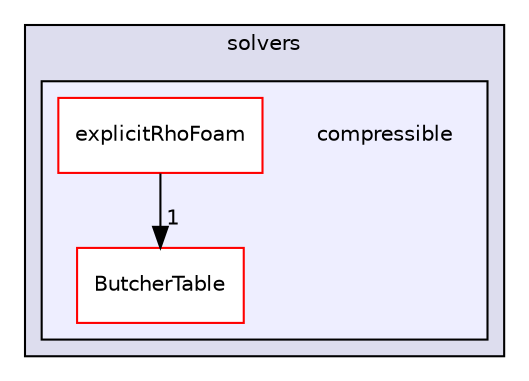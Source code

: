 digraph "compressible" {
  bgcolor=transparent;
  compound=true
  node [ fontsize="10", fontname="Helvetica"];
  edge [ labelfontsize="10", labelfontname="Helvetica"];
  subgraph clusterdir_fdd174abb8ada244b49e98779c87ac3c {
    graph [ bgcolor="#ddddee", pencolor="black", label="solvers" fontname="Helvetica", fontsize="10", URL="dir_fdd174abb8ada244b49e98779c87ac3c.html"]
  subgraph clusterdir_ec6fbd2e4e71296a5c4843bd2aa1db19 {
    graph [ bgcolor="#eeeeff", pencolor="black", label="" URL="dir_ec6fbd2e4e71296a5c4843bd2aa1db19.html"];
    dir_ec6fbd2e4e71296a5c4843bd2aa1db19 [shape=plaintext label="compressible"];
    dir_e24aeb1197190121ade350f28ab7c806 [shape=box label="ButcherTable" color="red" fillcolor="white" style="filled" URL="dir_e24aeb1197190121ade350f28ab7c806.html"];
    dir_1bf63ffdecbd821d45de7af555ee8ad7 [shape=box label="explicitRhoFoam" color="red" fillcolor="white" style="filled" URL="dir_1bf63ffdecbd821d45de7af555ee8ad7.html"];
  }
  }
  dir_1bf63ffdecbd821d45de7af555ee8ad7->dir_e24aeb1197190121ade350f28ab7c806 [headlabel="1", labeldistance=1.5 headhref="dir_000036_000068.html"];
}
